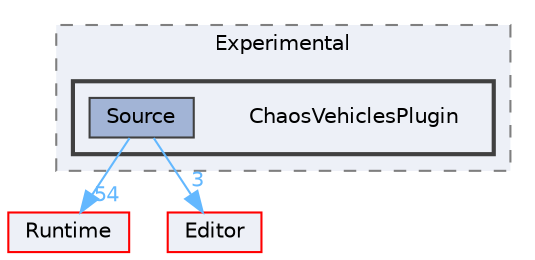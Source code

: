 digraph "ChaosVehiclesPlugin"
{
 // INTERACTIVE_SVG=YES
 // LATEX_PDF_SIZE
  bgcolor="transparent";
  edge [fontname=Helvetica,fontsize=10,labelfontname=Helvetica,labelfontsize=10];
  node [fontname=Helvetica,fontsize=10,shape=box,height=0.2,width=0.4];
  compound=true
  subgraph clusterdir_6e0c5d987c338b0072956bd3eccf79be {
    graph [ bgcolor="#edf0f7", pencolor="grey50", label="Experimental", fontname=Helvetica,fontsize=10 style="filled,dashed", URL="dir_6e0c5d987c338b0072956bd3eccf79be.html",tooltip=""]
  subgraph clusterdir_97d7f61581c8e14a9145f1be7ee2fbb3 {
    graph [ bgcolor="#edf0f7", pencolor="grey25", label="", fontname=Helvetica,fontsize=10 style="filled,bold", URL="dir_97d7f61581c8e14a9145f1be7ee2fbb3.html",tooltip=""]
    dir_97d7f61581c8e14a9145f1be7ee2fbb3 [shape=plaintext, label="ChaosVehiclesPlugin"];
  dir_d88925d866f726df815797a405d8f3fd [label="Source", fillcolor="#a2b4d6", color="grey25", style="filled", URL="dir_d88925d866f726df815797a405d8f3fd.html",tooltip=""];
  }
  }
  dir_7536b172fbd480bfd146a1b1acd6856b [label="Runtime", fillcolor="#edf0f7", color="red", style="filled", URL="dir_7536b172fbd480bfd146a1b1acd6856b.html",tooltip=""];
  dir_b26507eead720464ba2ac6bbc6dcec5f [label="Editor", fillcolor="#edf0f7", color="red", style="filled", URL="dir_b26507eead720464ba2ac6bbc6dcec5f.html",tooltip=""];
  dir_d88925d866f726df815797a405d8f3fd->dir_7536b172fbd480bfd146a1b1acd6856b [headlabel="54", labeldistance=1.5 headhref="dir_001074_000984.html" href="dir_001074_000984.html" color="steelblue1" fontcolor="steelblue1"];
  dir_d88925d866f726df815797a405d8f3fd->dir_b26507eead720464ba2ac6bbc6dcec5f [headlabel="3", labeldistance=1.5 headhref="dir_001074_000357.html" href="dir_001074_000357.html" color="steelblue1" fontcolor="steelblue1"];
}
